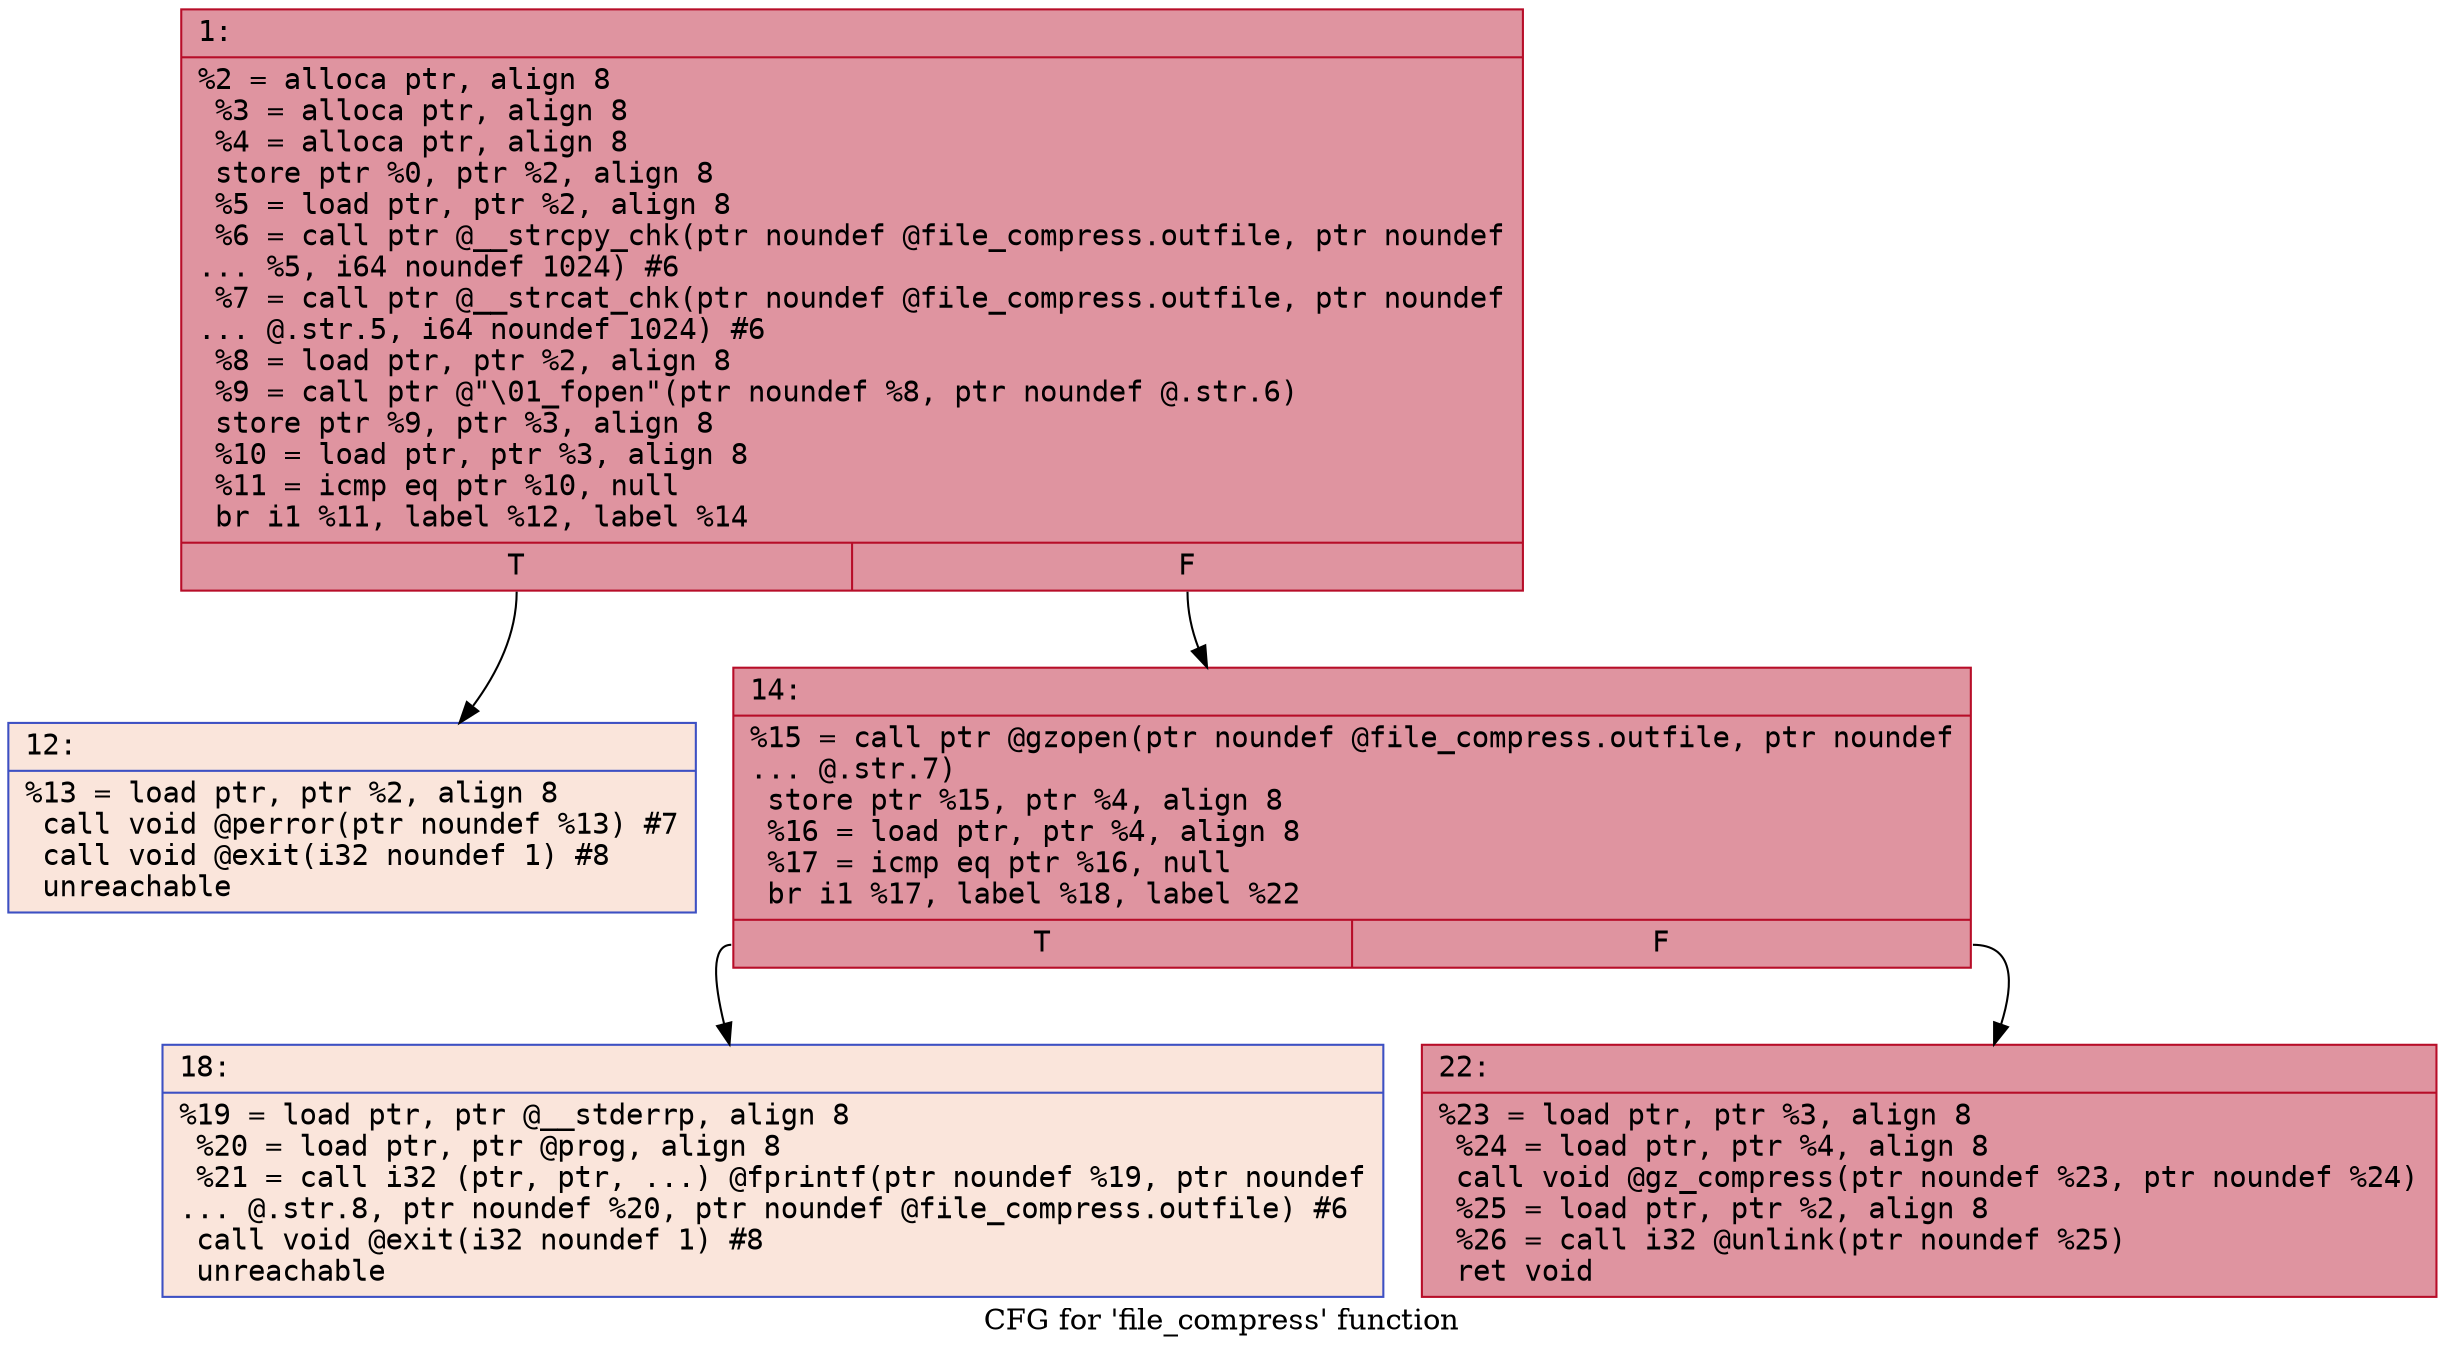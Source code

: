 digraph "CFG for 'file_compress' function" {
	label="CFG for 'file_compress' function";

	Node0x600002e3e7b0 [shape=record,color="#b70d28ff", style=filled, fillcolor="#b70d2870" fontname="Courier",label="{1:\l|  %2 = alloca ptr, align 8\l  %3 = alloca ptr, align 8\l  %4 = alloca ptr, align 8\l  store ptr %0, ptr %2, align 8\l  %5 = load ptr, ptr %2, align 8\l  %6 = call ptr @__strcpy_chk(ptr noundef @file_compress.outfile, ptr noundef\l... %5, i64 noundef 1024) #6\l  %7 = call ptr @__strcat_chk(ptr noundef @file_compress.outfile, ptr noundef\l... @.str.5, i64 noundef 1024) #6\l  %8 = load ptr, ptr %2, align 8\l  %9 = call ptr @\"\\01_fopen\"(ptr noundef %8, ptr noundef @.str.6)\l  store ptr %9, ptr %3, align 8\l  %10 = load ptr, ptr %3, align 8\l  %11 = icmp eq ptr %10, null\l  br i1 %11, label %12, label %14\l|{<s0>T|<s1>F}}"];
	Node0x600002e3e7b0:s0 -> Node0x600002e3e800[tooltip="1 -> 12\nProbability 0.00%" ];
	Node0x600002e3e7b0:s1 -> Node0x600002e3e850[tooltip="1 -> 14\nProbability 100.00%" ];
	Node0x600002e3e800 [shape=record,color="#3d50c3ff", style=filled, fillcolor="#f4c5ad70" fontname="Courier",label="{12:\l|  %13 = load ptr, ptr %2, align 8\l  call void @perror(ptr noundef %13) #7\l  call void @exit(i32 noundef 1) #8\l  unreachable\l}"];
	Node0x600002e3e850 [shape=record,color="#b70d28ff", style=filled, fillcolor="#b70d2870" fontname="Courier",label="{14:\l|  %15 = call ptr @gzopen(ptr noundef @file_compress.outfile, ptr noundef\l... @.str.7)\l  store ptr %15, ptr %4, align 8\l  %16 = load ptr, ptr %4, align 8\l  %17 = icmp eq ptr %16, null\l  br i1 %17, label %18, label %22\l|{<s0>T|<s1>F}}"];
	Node0x600002e3e850:s0 -> Node0x600002e3e8a0[tooltip="14 -> 18\nProbability 0.00%" ];
	Node0x600002e3e850:s1 -> Node0x600002e3e8f0[tooltip="14 -> 22\nProbability 100.00%" ];
	Node0x600002e3e8a0 [shape=record,color="#3d50c3ff", style=filled, fillcolor="#f4c5ad70" fontname="Courier",label="{18:\l|  %19 = load ptr, ptr @__stderrp, align 8\l  %20 = load ptr, ptr @prog, align 8\l  %21 = call i32 (ptr, ptr, ...) @fprintf(ptr noundef %19, ptr noundef\l... @.str.8, ptr noundef %20, ptr noundef @file_compress.outfile) #6\l  call void @exit(i32 noundef 1) #8\l  unreachable\l}"];
	Node0x600002e3e8f0 [shape=record,color="#b70d28ff", style=filled, fillcolor="#b70d2870" fontname="Courier",label="{22:\l|  %23 = load ptr, ptr %3, align 8\l  %24 = load ptr, ptr %4, align 8\l  call void @gz_compress(ptr noundef %23, ptr noundef %24)\l  %25 = load ptr, ptr %2, align 8\l  %26 = call i32 @unlink(ptr noundef %25)\l  ret void\l}"];
}

